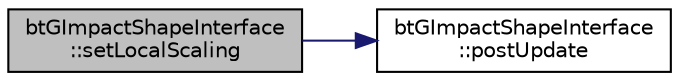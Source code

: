 digraph "btGImpactShapeInterface::setLocalScaling"
{
  edge [fontname="Helvetica",fontsize="10",labelfontname="Helvetica",labelfontsize="10"];
  node [fontname="Helvetica",fontsize="10",shape=record];
  rankdir="LR";
  Node1 [label="btGImpactShapeInterface\l::setLocalScaling",height=0.2,width=0.4,color="black", fillcolor="grey75", style="filled", fontcolor="black"];
  Node1 -> Node2 [color="midnightblue",fontsize="10",style="solid"];
  Node2 [label="btGImpactShapeInterface\l::postUpdate",height=0.2,width=0.4,color="black", fillcolor="white", style="filled",URL="$classbt_g_impact_shape_interface.html#ac430754948ac92d6f70b81e88416c96a",tooltip="Tells to this object that is needed to refit the box set. "];
}
